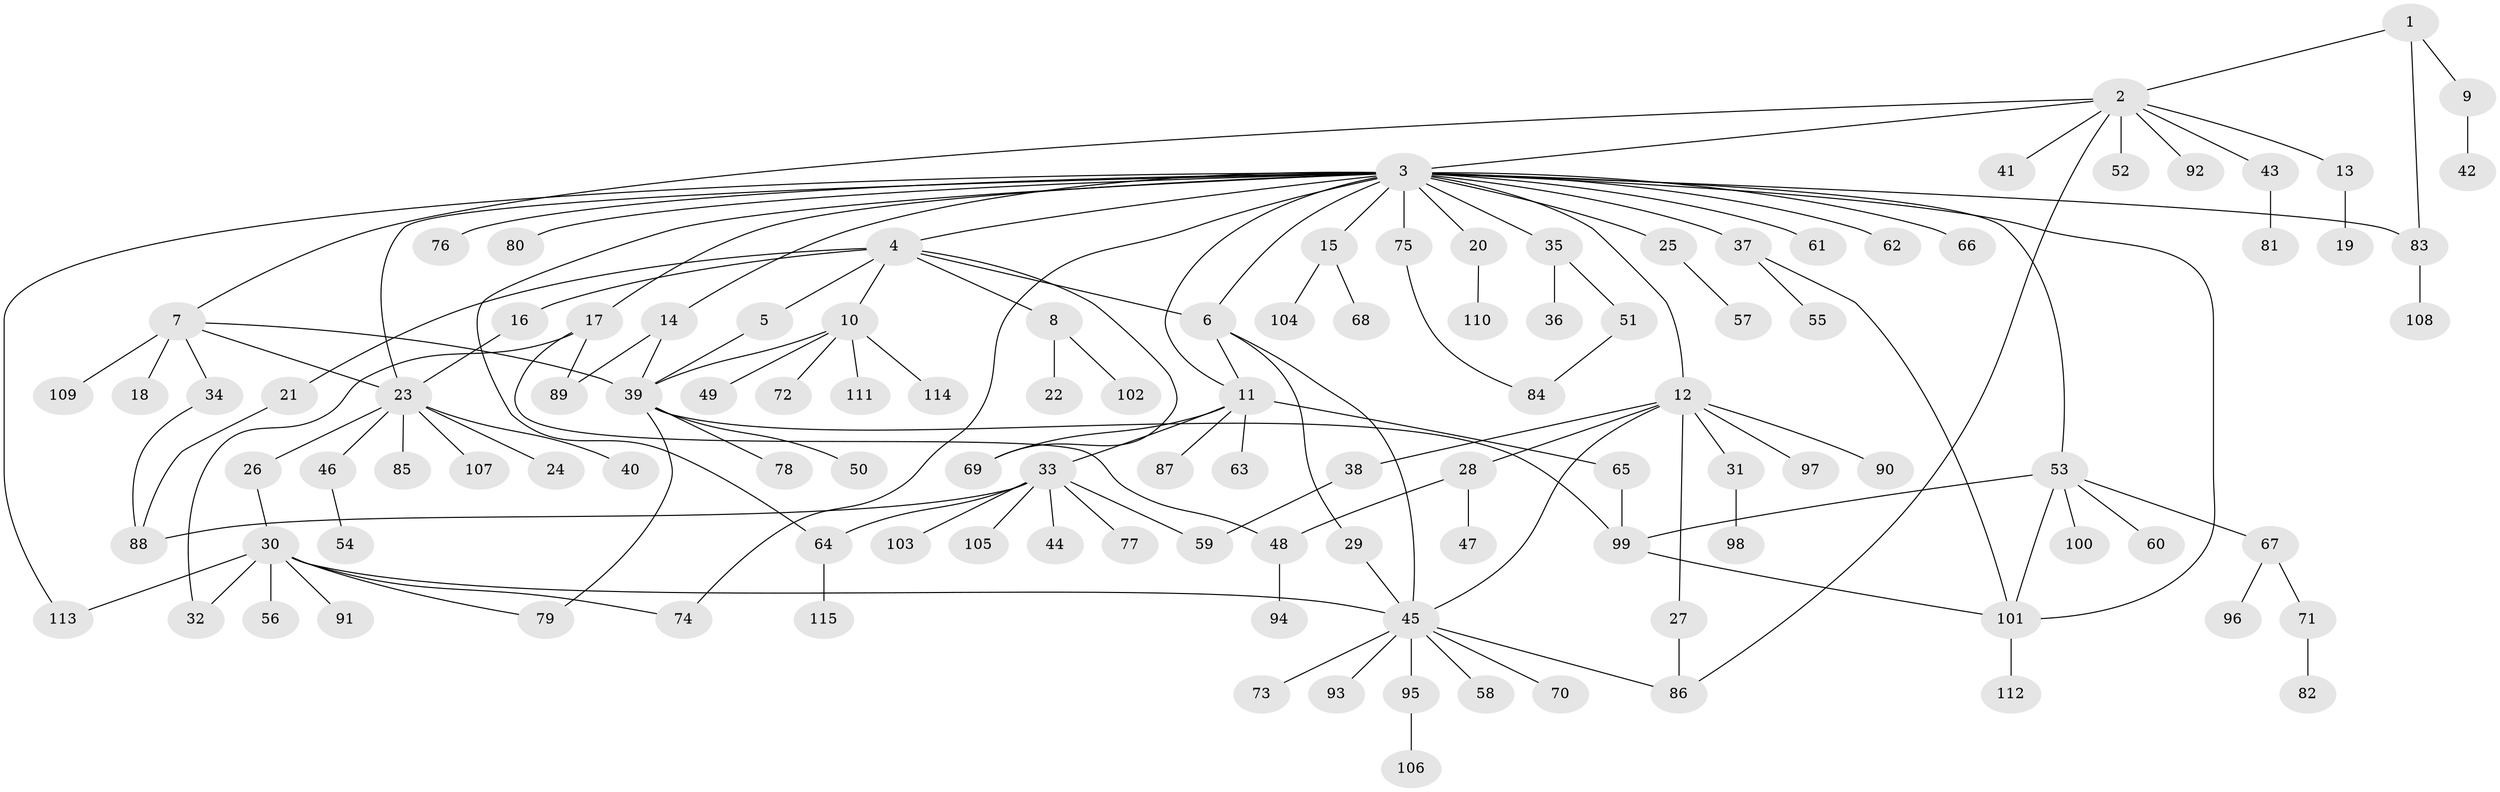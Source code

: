 // Generated by graph-tools (version 1.1) at 2025/48/03/09/25 04:48:18]
// undirected, 115 vertices, 144 edges
graph export_dot {
graph [start="1"]
  node [color=gray90,style=filled];
  1;
  2;
  3;
  4;
  5;
  6;
  7;
  8;
  9;
  10;
  11;
  12;
  13;
  14;
  15;
  16;
  17;
  18;
  19;
  20;
  21;
  22;
  23;
  24;
  25;
  26;
  27;
  28;
  29;
  30;
  31;
  32;
  33;
  34;
  35;
  36;
  37;
  38;
  39;
  40;
  41;
  42;
  43;
  44;
  45;
  46;
  47;
  48;
  49;
  50;
  51;
  52;
  53;
  54;
  55;
  56;
  57;
  58;
  59;
  60;
  61;
  62;
  63;
  64;
  65;
  66;
  67;
  68;
  69;
  70;
  71;
  72;
  73;
  74;
  75;
  76;
  77;
  78;
  79;
  80;
  81;
  82;
  83;
  84;
  85;
  86;
  87;
  88;
  89;
  90;
  91;
  92;
  93;
  94;
  95;
  96;
  97;
  98;
  99;
  100;
  101;
  102;
  103;
  104;
  105;
  106;
  107;
  108;
  109;
  110;
  111;
  112;
  113;
  114;
  115;
  1 -- 2;
  1 -- 9;
  1 -- 83;
  2 -- 3;
  2 -- 7;
  2 -- 13;
  2 -- 41;
  2 -- 43;
  2 -- 52;
  2 -- 86;
  2 -- 92;
  3 -- 4;
  3 -- 6;
  3 -- 11;
  3 -- 12;
  3 -- 14;
  3 -- 15;
  3 -- 17;
  3 -- 20;
  3 -- 23;
  3 -- 25;
  3 -- 35;
  3 -- 37;
  3 -- 53;
  3 -- 61;
  3 -- 62;
  3 -- 64;
  3 -- 66;
  3 -- 74;
  3 -- 75;
  3 -- 76;
  3 -- 80;
  3 -- 83;
  3 -- 101;
  3 -- 113;
  4 -- 5;
  4 -- 6;
  4 -- 8;
  4 -- 10;
  4 -- 16;
  4 -- 21;
  4 -- 69;
  5 -- 39;
  6 -- 11;
  6 -- 29;
  6 -- 45;
  7 -- 18;
  7 -- 23;
  7 -- 34;
  7 -- 39;
  7 -- 109;
  8 -- 22;
  8 -- 102;
  9 -- 42;
  10 -- 39;
  10 -- 49;
  10 -- 72;
  10 -- 111;
  10 -- 114;
  11 -- 33;
  11 -- 63;
  11 -- 65;
  11 -- 69;
  11 -- 87;
  12 -- 27;
  12 -- 28;
  12 -- 31;
  12 -- 38;
  12 -- 45;
  12 -- 90;
  12 -- 97;
  13 -- 19;
  14 -- 39;
  14 -- 89;
  15 -- 68;
  15 -- 104;
  16 -- 23;
  17 -- 32;
  17 -- 48;
  17 -- 89;
  20 -- 110;
  21 -- 88;
  23 -- 24;
  23 -- 26;
  23 -- 40;
  23 -- 46;
  23 -- 85;
  23 -- 107;
  25 -- 57;
  26 -- 30;
  27 -- 86;
  28 -- 47;
  28 -- 48;
  29 -- 45;
  30 -- 32;
  30 -- 45;
  30 -- 56;
  30 -- 74;
  30 -- 79;
  30 -- 91;
  30 -- 113;
  31 -- 98;
  33 -- 44;
  33 -- 59;
  33 -- 64;
  33 -- 77;
  33 -- 88;
  33 -- 103;
  33 -- 105;
  34 -- 88;
  35 -- 36;
  35 -- 51;
  37 -- 55;
  37 -- 101;
  38 -- 59;
  39 -- 50;
  39 -- 78;
  39 -- 79;
  39 -- 99;
  43 -- 81;
  45 -- 58;
  45 -- 70;
  45 -- 73;
  45 -- 86;
  45 -- 93;
  45 -- 95;
  46 -- 54;
  48 -- 94;
  51 -- 84;
  53 -- 60;
  53 -- 67;
  53 -- 99;
  53 -- 100;
  53 -- 101;
  64 -- 115;
  65 -- 99;
  67 -- 71;
  67 -- 96;
  71 -- 82;
  75 -- 84;
  83 -- 108;
  95 -- 106;
  99 -- 101;
  101 -- 112;
}
